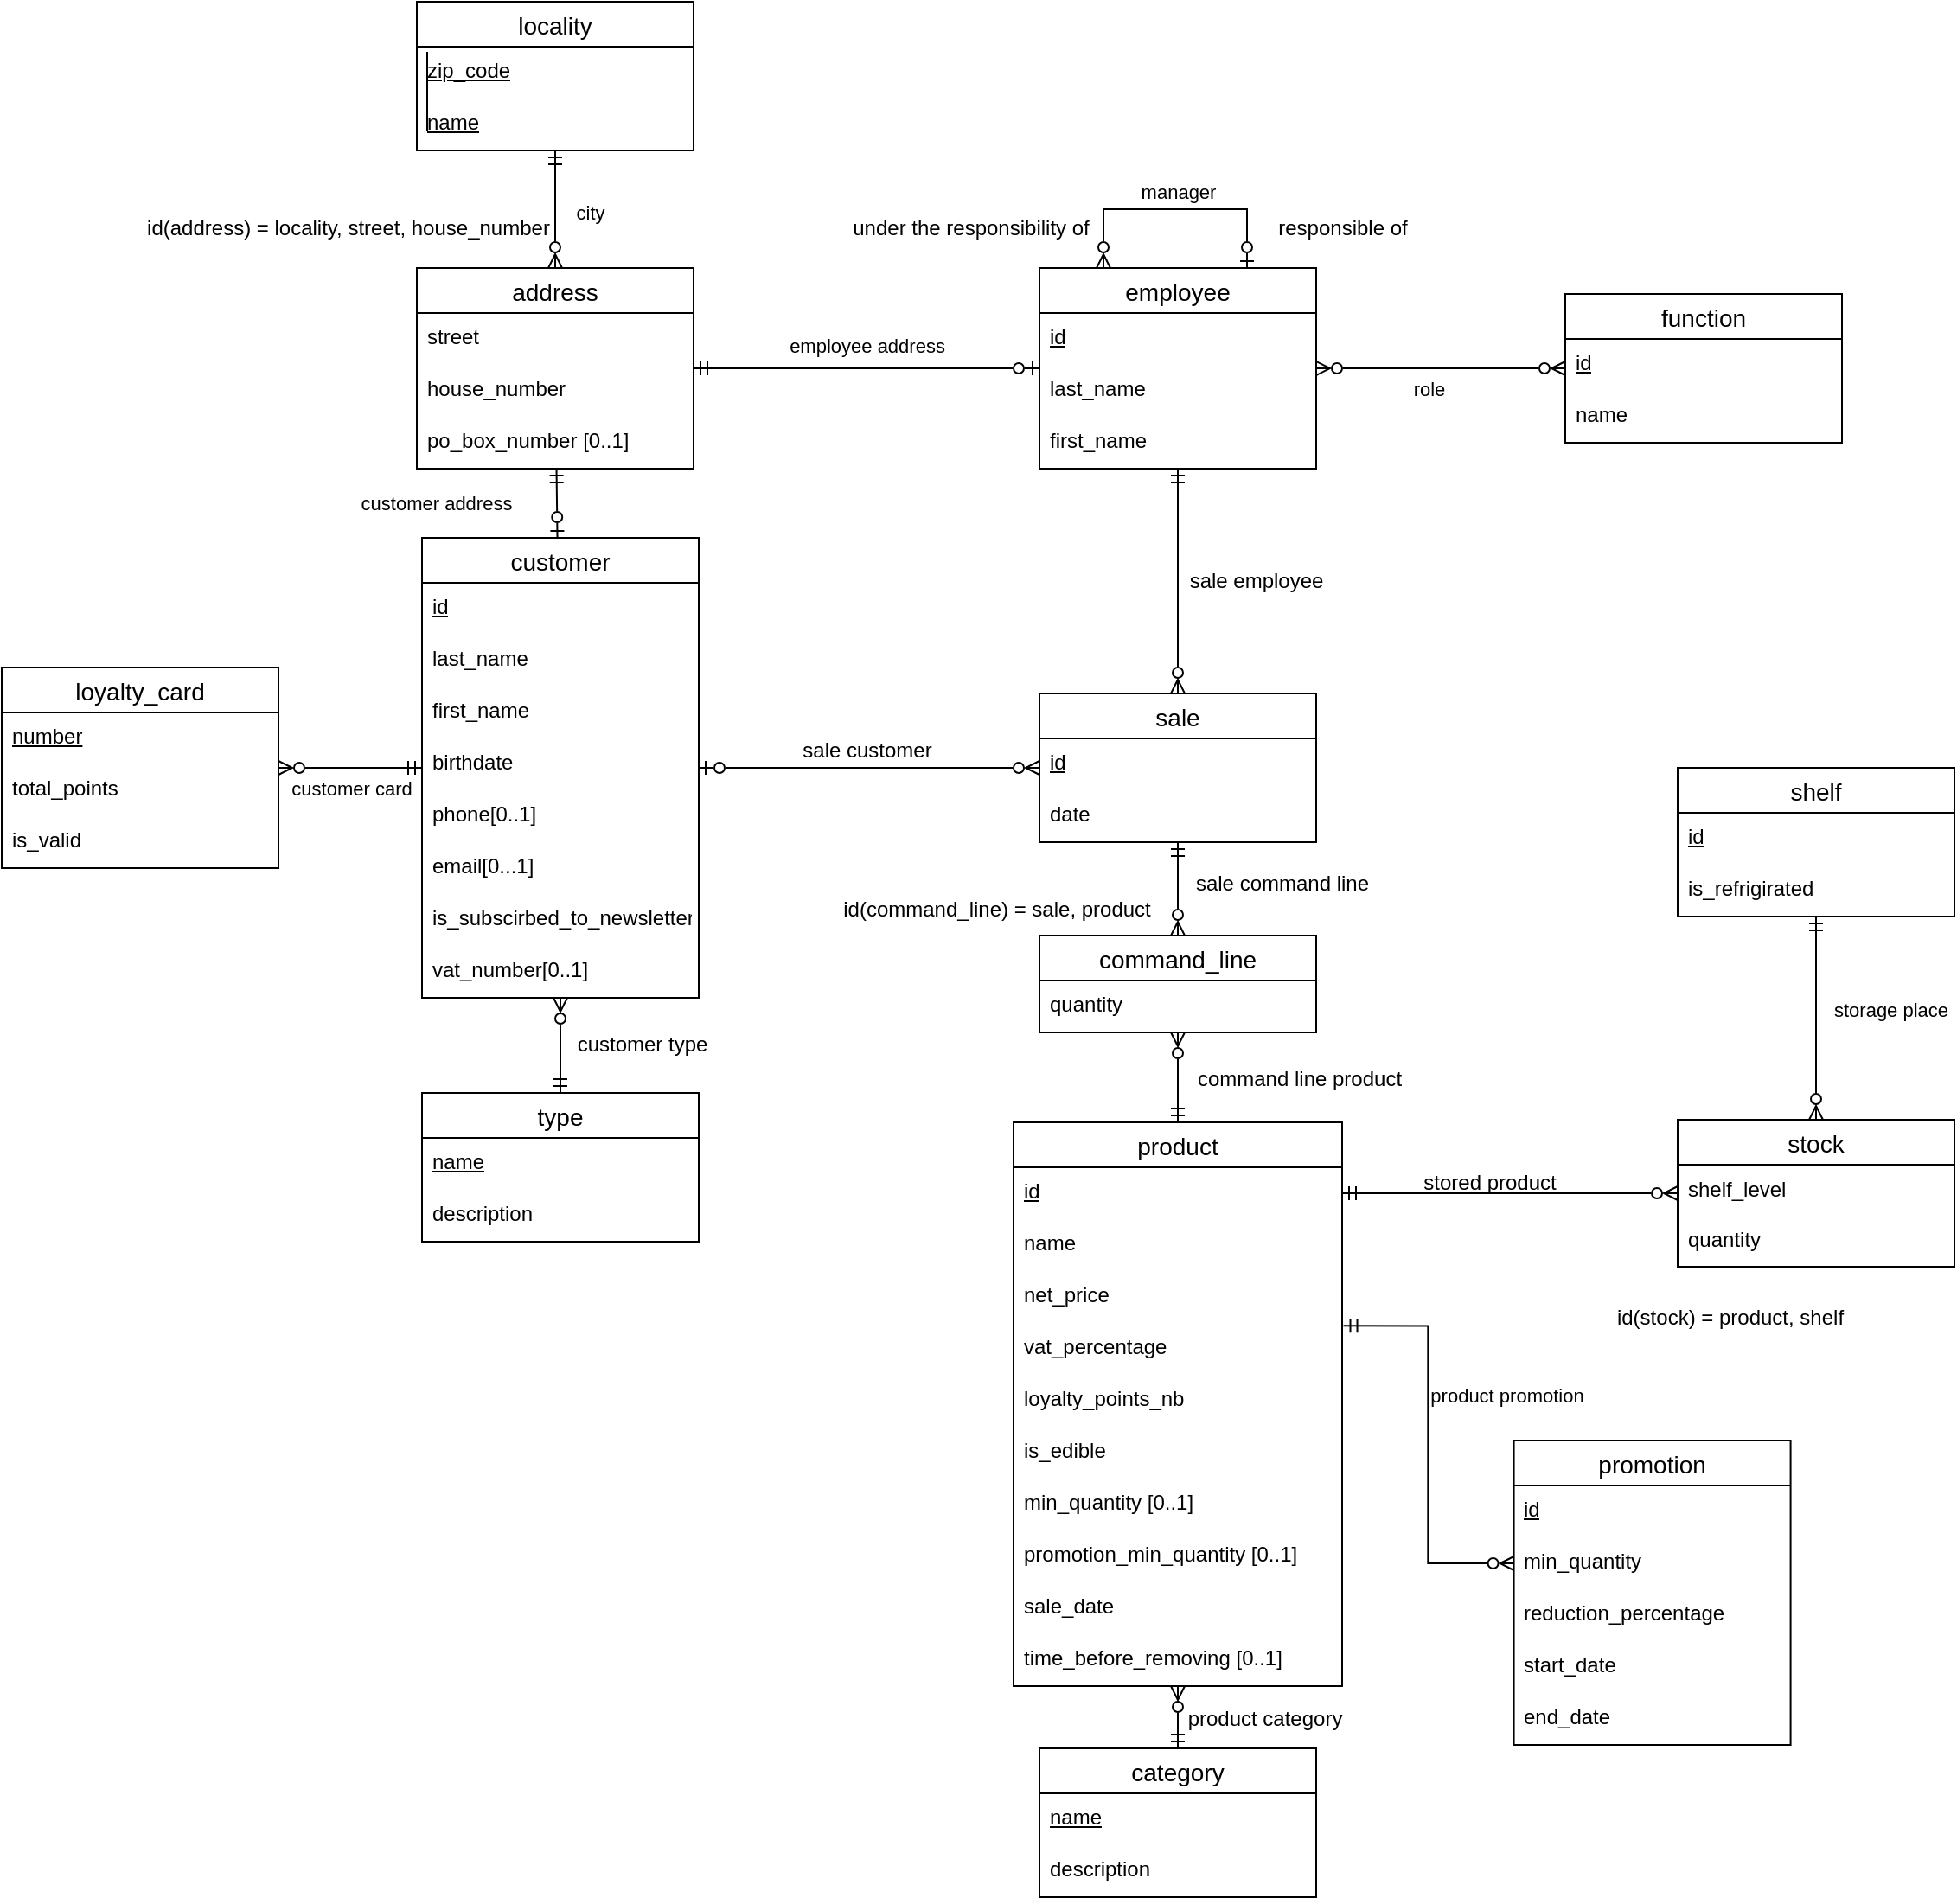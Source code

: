 <mxfile version="24.2.5" type="device">
  <diagram id="C5RBs43oDa-KdzZeNtuy" name="Page-1">
    <mxGraphModel dx="3088" dy="836" grid="0" gridSize="10" guides="1" tooltips="1" connect="1" arrows="1" fold="1" page="1" pageScale="1" pageWidth="1654" pageHeight="2336" math="0" shadow="0">
      <root>
        <mxCell id="WIyWlLk6GJQsqaUBKTNV-0" />
        <mxCell id="WIyWlLk6GJQsqaUBKTNV-1" parent="WIyWlLk6GJQsqaUBKTNV-0" />
        <mxCell id="dpNiXfFF5GGfgYgJXi4R-207" style="edgeStyle=orthogonalEdgeStyle;rounded=0;hachureGap=4;orthogonalLoop=1;jettySize=auto;html=1;endArrow=ERzeroToMany;endFill=0;startArrow=ERmandOne;startFill=0;" parent="WIyWlLk6GJQsqaUBKTNV-1" source="dpNiXfFF5GGfgYgJXi4R-37" target="dpNiXfFF5GGfgYgJXi4R-204" edge="1">
          <mxGeometry relative="1" as="geometry" />
        </mxCell>
        <mxCell id="dpNiXfFF5GGfgYgJXi4R-37" value="employee" style="swimlane;fontStyle=0;childLayout=stackLayout;horizontal=1;startSize=26;horizontalStack=0;resizeParent=1;resizeParentMax=0;resizeLast=0;collapsible=1;marginBottom=0;align=center;fontSize=14;" parent="WIyWlLk6GJQsqaUBKTNV-1" vertex="1">
          <mxGeometry x="-630" y="214" width="160" height="116" as="geometry" />
        </mxCell>
        <mxCell id="dpNiXfFF5GGfgYgJXi4R-38" value="&lt;u&gt;id&lt;/u&gt;" style="text;strokeColor=none;fillColor=none;spacingLeft=4;spacingRight=4;overflow=hidden;rotatable=0;points=[[0,0.5],[1,0.5]];portConstraint=eastwest;fontSize=12;whiteSpace=wrap;html=1;" parent="dpNiXfFF5GGfgYgJXi4R-37" vertex="1">
          <mxGeometry y="26" width="160" height="30" as="geometry" />
        </mxCell>
        <mxCell id="dpNiXfFF5GGfgYgJXi4R-39" value="last_name" style="text;strokeColor=none;fillColor=none;spacingLeft=4;spacingRight=4;overflow=hidden;rotatable=0;points=[[0,0.5],[1,0.5]];portConstraint=eastwest;fontSize=12;whiteSpace=wrap;html=1;" parent="dpNiXfFF5GGfgYgJXi4R-37" vertex="1">
          <mxGeometry y="56" width="160" height="30" as="geometry" />
        </mxCell>
        <mxCell id="dpNiXfFF5GGfgYgJXi4R-40" value="first_name" style="text;strokeColor=none;fillColor=none;spacingLeft=4;spacingRight=4;overflow=hidden;rotatable=0;points=[[0,0.5],[1,0.5]];portConstraint=eastwest;fontSize=12;whiteSpace=wrap;html=1;" parent="dpNiXfFF5GGfgYgJXi4R-37" vertex="1">
          <mxGeometry y="86" width="160" height="30" as="geometry" />
        </mxCell>
        <mxCell id="dpNiXfFF5GGfgYgJXi4R-49" value="manager" style="edgeStyle=orthogonalEdgeStyle;rounded=0;orthogonalLoop=1;jettySize=auto;html=1;startArrow=ERzeroToOne;startFill=0;endArrow=ERzeroToMany;endFill=0;exitX=0.75;exitY=0;exitDx=0;exitDy=0;" parent="WIyWlLk6GJQsqaUBKTNV-1" source="dpNiXfFF5GGfgYgJXi4R-37" target="dpNiXfFF5GGfgYgJXi4R-37" edge="1">
          <mxGeometry x="-0.017" y="-10" relative="1" as="geometry">
            <Array as="points">
              <mxPoint x="-510" y="180" />
              <mxPoint x="-593" y="180" />
            </Array>
            <mxPoint x="-510" y="80" as="sourcePoint" />
            <mxPoint x="-592.5" y="110" as="targetPoint" />
            <mxPoint as="offset" />
          </mxGeometry>
        </mxCell>
        <mxCell id="dpNiXfFF5GGfgYgJXi4R-50" value="responsible of" style="text;html=1;align=center;verticalAlign=middle;resizable=0;points=[];autosize=1;strokeColor=none;fillColor=none;" parent="WIyWlLk6GJQsqaUBKTNV-1" vertex="1">
          <mxGeometry x="-505" y="176" width="100" height="30" as="geometry" />
        </mxCell>
        <mxCell id="dpNiXfFF5GGfgYgJXi4R-51" value="under the responsibility of" style="text;html=1;align=center;verticalAlign=middle;resizable=0;points=[];autosize=1;strokeColor=none;fillColor=none;" parent="WIyWlLk6GJQsqaUBKTNV-1" vertex="1">
          <mxGeometry x="-750" y="176" width="160" height="30" as="geometry" />
        </mxCell>
        <mxCell id="dpNiXfFF5GGfgYgJXi4R-59" value="role" style="edgeStyle=orthogonalEdgeStyle;rounded=0;orthogonalLoop=1;jettySize=auto;html=1;startArrow=ERzeroToMany;startFill=0;endArrow=ERzeroToMany;endFill=0;" parent="WIyWlLk6GJQsqaUBKTNV-1" source="dpNiXfFF5GGfgYgJXi4R-162" target="dpNiXfFF5GGfgYgJXi4R-37" edge="1">
          <mxGeometry x="0.089" y="12" relative="1" as="geometry">
            <mxPoint x="-1" as="offset" />
            <mxPoint x="-320.0" y="257.98" as="sourcePoint" />
            <mxPoint x="-468.56" y="257.75" as="targetPoint" />
          </mxGeometry>
        </mxCell>
        <mxCell id="dpNiXfFF5GGfgYgJXi4R-70" value="address" style="swimlane;fontStyle=0;childLayout=stackLayout;horizontal=1;startSize=26;horizontalStack=0;resizeParent=1;resizeParentMax=0;resizeLast=0;collapsible=1;marginBottom=0;align=center;fontSize=14;" parent="WIyWlLk6GJQsqaUBKTNV-1" vertex="1">
          <mxGeometry x="-990" y="214" width="160" height="116" as="geometry" />
        </mxCell>
        <mxCell id="dpNiXfFF5GGfgYgJXi4R-71" value="street" style="text;strokeColor=none;fillColor=none;spacingLeft=4;spacingRight=4;overflow=hidden;rotatable=0;points=[[0,0.5],[1,0.5]];portConstraint=eastwest;fontSize=12;whiteSpace=wrap;html=1;" parent="dpNiXfFF5GGfgYgJXi4R-70" vertex="1">
          <mxGeometry y="26" width="160" height="30" as="geometry" />
        </mxCell>
        <mxCell id="dpNiXfFF5GGfgYgJXi4R-72" value="house_number" style="text;strokeColor=none;fillColor=none;spacingLeft=4;spacingRight=4;overflow=hidden;rotatable=0;points=[[0,0.5],[1,0.5]];portConstraint=eastwest;fontSize=12;whiteSpace=wrap;html=1;" parent="dpNiXfFF5GGfgYgJXi4R-70" vertex="1">
          <mxGeometry y="56" width="160" height="30" as="geometry" />
        </mxCell>
        <mxCell id="rM9jG47m31_URqmx05FJ-12" value="po_box_number [0..1]" style="text;strokeColor=none;fillColor=none;spacingLeft=4;spacingRight=4;overflow=hidden;rotatable=0;points=[[0,0.5],[1,0.5]];portConstraint=eastwest;fontSize=12;whiteSpace=wrap;html=1;" parent="dpNiXfFF5GGfgYgJXi4R-70" vertex="1">
          <mxGeometry y="86" width="160" height="30" as="geometry" />
        </mxCell>
        <mxCell id="dpNiXfFF5GGfgYgJXi4R-73" value="locality" style="swimlane;fontStyle=0;childLayout=stackLayout;horizontal=1;startSize=26;horizontalStack=0;resizeParent=1;resizeParentMax=0;resizeLast=0;collapsible=1;marginBottom=0;align=center;fontSize=14;" parent="WIyWlLk6GJQsqaUBKTNV-1" vertex="1">
          <mxGeometry x="-990" y="60" width="160" height="86" as="geometry" />
        </mxCell>
        <mxCell id="dpNiXfFF5GGfgYgJXi4R-74" value="zip_code" style="text;strokeColor=none;fillColor=none;spacingLeft=4;spacingRight=4;overflow=hidden;rotatable=0;points=[[0,0.5],[1,0.5]];portConstraint=eastwest;fontSize=12;whiteSpace=wrap;html=1;fontStyle=4" parent="dpNiXfFF5GGfgYgJXi4R-73" vertex="1">
          <mxGeometry y="26" width="160" height="30" as="geometry" />
        </mxCell>
        <mxCell id="dpNiXfFF5GGfgYgJXi4R-75" value="" style="endArrow=none;html=1;rounded=0;" parent="dpNiXfFF5GGfgYgJXi4R-73" edge="1">
          <mxGeometry width="50" height="50" relative="1" as="geometry">
            <mxPoint x="6" y="75" as="sourcePoint" />
            <mxPoint x="6" y="29" as="targetPoint" />
          </mxGeometry>
        </mxCell>
        <mxCell id="dpNiXfFF5GGfgYgJXi4R-76" value="name" style="text;strokeColor=none;fillColor=none;spacingLeft=4;spacingRight=4;overflow=hidden;rotatable=0;points=[[0,0.5],[1,0.5]];portConstraint=eastwest;fontSize=12;whiteSpace=wrap;html=1;fontStyle=4" parent="dpNiXfFF5GGfgYgJXi4R-73" vertex="1">
          <mxGeometry y="56" width="160" height="30" as="geometry" />
        </mxCell>
        <mxCell id="dpNiXfFF5GGfgYgJXi4R-77" value="city" style="endArrow=ERzeroToMany;html=1;rounded=0;startArrow=ERmandOne;startFill=0;endFill=0;" parent="WIyWlLk6GJQsqaUBKTNV-1" source="dpNiXfFF5GGfgYgJXi4R-73" target="dpNiXfFF5GGfgYgJXi4R-70" edge="1">
          <mxGeometry x="0.048" y="20" relative="1" as="geometry">
            <mxPoint x="-350" y="290" as="sourcePoint" />
            <mxPoint x="-190" y="290" as="targetPoint" />
            <mxPoint as="offset" />
          </mxGeometry>
        </mxCell>
        <mxCell id="dpNiXfFF5GGfgYgJXi4R-78" value="employee address" style="endArrow=ERzeroToOne;html=1;rounded=0;startArrow=ERmandOne;startFill=0;endFill=0;" parent="WIyWlLk6GJQsqaUBKTNV-1" source="dpNiXfFF5GGfgYgJXi4R-70" target="dpNiXfFF5GGfgYgJXi4R-37" edge="1">
          <mxGeometry y="13" relative="1" as="geometry">
            <mxPoint x="-320" y="600" as="sourcePoint" />
            <mxPoint x="-160" y="600" as="targetPoint" />
            <mxPoint as="offset" />
          </mxGeometry>
        </mxCell>
        <mxCell id="O0_nuu1xnX9HIHcT5xvd-1" style="edgeStyle=orthogonalEdgeStyle;rounded=0;orthogonalLoop=1;jettySize=auto;html=1;endArrow=ERzeroToMany;endFill=0;startArrow=ERzeroToOne;startFill=0;" parent="WIyWlLk6GJQsqaUBKTNV-1" source="dpNiXfFF5GGfgYgJXi4R-79" target="dpNiXfFF5GGfgYgJXi4R-204" edge="1">
          <mxGeometry relative="1" as="geometry" />
        </mxCell>
        <mxCell id="rM9jG47m31_URqmx05FJ-7" style="edgeStyle=orthogonalEdgeStyle;rounded=0;orthogonalLoop=1;jettySize=auto;html=1;endArrow=ERmandOne;endFill=0;startArrow=ERzeroToMany;startFill=0;" parent="WIyWlLk6GJQsqaUBKTNV-1" source="dpNiXfFF5GGfgYgJXi4R-79" target="rM9jG47m31_URqmx05FJ-0" edge="1">
          <mxGeometry relative="1" as="geometry" />
        </mxCell>
        <mxCell id="dpNiXfFF5GGfgYgJXi4R-79" value="customer" style="swimlane;fontStyle=0;childLayout=stackLayout;horizontal=1;startSize=26;horizontalStack=0;resizeParent=1;resizeParentMax=0;resizeLast=0;collapsible=1;marginBottom=0;align=center;fontSize=14;" parent="WIyWlLk6GJQsqaUBKTNV-1" vertex="1">
          <mxGeometry x="-987" y="370" width="160" height="266" as="geometry" />
        </mxCell>
        <mxCell id="dpNiXfFF5GGfgYgJXi4R-80" value="&lt;u&gt;id&lt;/u&gt;" style="text;strokeColor=none;fillColor=none;spacingLeft=4;spacingRight=4;overflow=hidden;rotatable=0;points=[[0,0.5],[1,0.5]];portConstraint=eastwest;fontSize=12;whiteSpace=wrap;html=1;" parent="dpNiXfFF5GGfgYgJXi4R-79" vertex="1">
          <mxGeometry y="26" width="160" height="30" as="geometry" />
        </mxCell>
        <mxCell id="dpNiXfFF5GGfgYgJXi4R-81" value="last_name" style="text;strokeColor=none;fillColor=none;spacingLeft=4;spacingRight=4;overflow=hidden;rotatable=0;points=[[0,0.5],[1,0.5]];portConstraint=eastwest;fontSize=12;whiteSpace=wrap;html=1;" parent="dpNiXfFF5GGfgYgJXi4R-79" vertex="1">
          <mxGeometry y="56" width="160" height="30" as="geometry" />
        </mxCell>
        <mxCell id="dpNiXfFF5GGfgYgJXi4R-82" value="first_name" style="text;strokeColor=none;fillColor=none;spacingLeft=4;spacingRight=4;overflow=hidden;rotatable=0;points=[[0,0.5],[1,0.5]];portConstraint=eastwest;fontSize=12;whiteSpace=wrap;html=1;" parent="dpNiXfFF5GGfgYgJXi4R-79" vertex="1">
          <mxGeometry y="86" width="160" height="30" as="geometry" />
        </mxCell>
        <mxCell id="O0_nuu1xnX9HIHcT5xvd-6" value="birthdate" style="text;strokeColor=none;fillColor=none;spacingLeft=4;spacingRight=4;overflow=hidden;rotatable=0;points=[[0,0.5],[1,0.5]];portConstraint=eastwest;fontSize=12;whiteSpace=wrap;html=1;" parent="dpNiXfFF5GGfgYgJXi4R-79" vertex="1">
          <mxGeometry y="116" width="160" height="30" as="geometry" />
        </mxCell>
        <mxCell id="dpNiXfFF5GGfgYgJXi4R-84" value="phone[0..1]" style="text;strokeColor=none;fillColor=none;spacingLeft=4;spacingRight=4;overflow=hidden;rotatable=0;points=[[0,0.5],[1,0.5]];portConstraint=eastwest;fontSize=12;whiteSpace=wrap;html=1;" parent="dpNiXfFF5GGfgYgJXi4R-79" vertex="1">
          <mxGeometry y="146" width="160" height="30" as="geometry" />
        </mxCell>
        <mxCell id="dpNiXfFF5GGfgYgJXi4R-83" value="email[0...1]" style="text;strokeColor=none;fillColor=none;spacingLeft=4;spacingRight=4;overflow=hidden;rotatable=0;points=[[0,0.5],[1,0.5]];portConstraint=eastwest;fontSize=12;whiteSpace=wrap;html=1;" parent="dpNiXfFF5GGfgYgJXi4R-79" vertex="1">
          <mxGeometry y="176" width="160" height="30" as="geometry" />
        </mxCell>
        <mxCell id="O0_nuu1xnX9HIHcT5xvd-7" value="is_subscirbed_to_newsletter" style="text;strokeColor=none;fillColor=none;spacingLeft=4;spacingRight=4;overflow=hidden;rotatable=0;points=[[0,0.5],[1,0.5]];portConstraint=eastwest;fontSize=12;whiteSpace=wrap;html=1;" parent="dpNiXfFF5GGfgYgJXi4R-79" vertex="1">
          <mxGeometry y="206" width="160" height="30" as="geometry" />
        </mxCell>
        <mxCell id="dpNiXfFF5GGfgYgJXi4R-89" value="vat_number[0..1]" style="text;strokeColor=none;fillColor=none;spacingLeft=4;spacingRight=4;overflow=hidden;rotatable=0;points=[[0,0.5],[1,0.5]];portConstraint=eastwest;fontSize=12;whiteSpace=wrap;html=1;" parent="dpNiXfFF5GGfgYgJXi4R-79" vertex="1">
          <mxGeometry y="236" width="160" height="30" as="geometry" />
        </mxCell>
        <mxCell id="dpNiXfFF5GGfgYgJXi4R-90" value="customer address" style="endArrow=ERzeroToOne;html=1;rounded=0;startArrow=ERmandOne;startFill=0;endFill=0;" parent="WIyWlLk6GJQsqaUBKTNV-1" source="dpNiXfFF5GGfgYgJXi4R-70" target="dpNiXfFF5GGfgYgJXi4R-79" edge="1">
          <mxGeometry x="-0.026" y="-70" relative="1" as="geometry">
            <mxPoint x="-310" y="520" as="sourcePoint" />
            <mxPoint x="-150" y="520" as="targetPoint" />
            <mxPoint as="offset" />
          </mxGeometry>
        </mxCell>
        <mxCell id="dpNiXfFF5GGfgYgJXi4R-202" style="edgeStyle=orthogonalEdgeStyle;rounded=0;hachureGap=4;orthogonalLoop=1;jettySize=auto;html=1;endArrow=ERzeroToMany;endFill=0;startArrow=ERmandOne;startFill=0;" parent="WIyWlLk6GJQsqaUBKTNV-1" source="dpNiXfFF5GGfgYgJXi4R-117" target="dpNiXfFF5GGfgYgJXi4R-198" edge="1">
          <mxGeometry relative="1" as="geometry" />
        </mxCell>
        <mxCell id="dpNiXfFF5GGfgYgJXi4R-117" value="product" style="swimlane;fontStyle=0;childLayout=stackLayout;horizontal=1;startSize=26;horizontalStack=0;resizeParent=1;resizeParentMax=0;resizeLast=0;collapsible=1;marginBottom=0;align=center;fontSize=14;" parent="WIyWlLk6GJQsqaUBKTNV-1" vertex="1">
          <mxGeometry x="-645" y="708" width="190" height="326" as="geometry" />
        </mxCell>
        <mxCell id="dpNiXfFF5GGfgYgJXi4R-118" value="&lt;u&gt;id&lt;/u&gt;" style="text;strokeColor=none;fillColor=none;spacingLeft=4;spacingRight=4;overflow=hidden;rotatable=0;points=[[0,0.5],[1,0.5]];portConstraint=eastwest;fontSize=12;whiteSpace=wrap;html=1;" parent="dpNiXfFF5GGfgYgJXi4R-117" vertex="1">
          <mxGeometry y="26" width="190" height="30" as="geometry" />
        </mxCell>
        <mxCell id="dpNiXfFF5GGfgYgJXi4R-119" value="name" style="text;strokeColor=none;fillColor=none;spacingLeft=4;spacingRight=4;overflow=hidden;rotatable=0;points=[[0,0.5],[1,0.5]];portConstraint=eastwest;fontSize=12;whiteSpace=wrap;html=1;" parent="dpNiXfFF5GGfgYgJXi4R-117" vertex="1">
          <mxGeometry y="56" width="190" height="30" as="geometry" />
        </mxCell>
        <mxCell id="dpNiXfFF5GGfgYgJXi4R-120" value="net_price" style="text;strokeColor=none;fillColor=none;spacingLeft=4;spacingRight=4;overflow=hidden;rotatable=0;points=[[0,0.5],[1,0.5]];portConstraint=eastwest;fontSize=12;whiteSpace=wrap;html=1;" parent="dpNiXfFF5GGfgYgJXi4R-117" vertex="1">
          <mxGeometry y="86" width="190" height="30" as="geometry" />
        </mxCell>
        <mxCell id="dpNiXfFF5GGfgYgJXi4R-121" value="vat_percentage" style="text;strokeColor=none;fillColor=none;spacingLeft=4;spacingRight=4;overflow=hidden;rotatable=0;points=[[0,0.5],[1,0.5]];portConstraint=eastwest;fontSize=12;whiteSpace=wrap;html=1;" parent="dpNiXfFF5GGfgYgJXi4R-117" vertex="1">
          <mxGeometry y="116" width="190" height="30" as="geometry" />
        </mxCell>
        <mxCell id="dpNiXfFF5GGfgYgJXi4R-122" value="loyalty_points_nb" style="text;strokeColor=none;fillColor=none;spacingLeft=4;spacingRight=4;overflow=hidden;rotatable=0;points=[[0,0.5],[1,0.5]];portConstraint=eastwest;fontSize=12;whiteSpace=wrap;html=1;" parent="dpNiXfFF5GGfgYgJXi4R-117" vertex="1">
          <mxGeometry y="146" width="190" height="30" as="geometry" />
        </mxCell>
        <mxCell id="dpNiXfFF5GGfgYgJXi4R-123" value="is_edible" style="text;strokeColor=none;fillColor=none;spacingLeft=4;spacingRight=4;overflow=hidden;rotatable=0;points=[[0,0.5],[1,0.5]];portConstraint=eastwest;fontSize=12;whiteSpace=wrap;html=1;" parent="dpNiXfFF5GGfgYgJXi4R-117" vertex="1">
          <mxGeometry y="176" width="190" height="30" as="geometry" />
        </mxCell>
        <mxCell id="dpNiXfFF5GGfgYgJXi4R-124" value="min_quantity [0..1]" style="text;strokeColor=none;fillColor=none;spacingLeft=4;spacingRight=4;overflow=hidden;rotatable=0;points=[[0,0.5],[1,0.5]];portConstraint=eastwest;fontSize=12;whiteSpace=wrap;html=1;" parent="dpNiXfFF5GGfgYgJXi4R-117" vertex="1">
          <mxGeometry y="206" width="190" height="30" as="geometry" />
        </mxCell>
        <mxCell id="dpNiXfFF5GGfgYgJXi4R-125" value="promotion_min_quantity [0..1]" style="text;strokeColor=none;fillColor=none;spacingLeft=4;spacingRight=4;overflow=hidden;rotatable=0;points=[[0,0.5],[1,0.5]];portConstraint=eastwest;fontSize=12;whiteSpace=wrap;html=1;" parent="dpNiXfFF5GGfgYgJXi4R-117" vertex="1">
          <mxGeometry y="236" width="190" height="30" as="geometry" />
        </mxCell>
        <mxCell id="O0_nuu1xnX9HIHcT5xvd-2" value="sale_date" style="text;strokeColor=none;fillColor=none;spacingLeft=4;spacingRight=4;overflow=hidden;rotatable=0;points=[[0,0.5],[1,0.5]];portConstraint=eastwest;fontSize=12;whiteSpace=wrap;html=1;" parent="dpNiXfFF5GGfgYgJXi4R-117" vertex="1">
          <mxGeometry y="266" width="190" height="30" as="geometry" />
        </mxCell>
        <mxCell id="O0_nuu1xnX9HIHcT5xvd-3" value="time_before_removing [0..1]" style="text;strokeColor=none;fillColor=none;spacingLeft=4;spacingRight=4;overflow=hidden;rotatable=0;points=[[0,0.5],[1,0.5]];portConstraint=eastwest;fontSize=12;whiteSpace=wrap;html=1;" parent="dpNiXfFF5GGfgYgJXi4R-117" vertex="1">
          <mxGeometry y="296" width="190" height="30" as="geometry" />
        </mxCell>
        <mxCell id="dpNiXfFF5GGfgYgJXi4R-129" value="storage place" style="edgeStyle=orthogonalEdgeStyle;rounded=0;orthogonalLoop=1;jettySize=auto;html=1;endArrow=ERzeroToMany;endFill=0;startArrow=ERmandOne;startFill=0;" parent="WIyWlLk6GJQsqaUBKTNV-1" source="dpNiXfFF5GGfgYgJXi4R-130" target="dpNiXfFF5GGfgYgJXi4R-148" edge="1">
          <mxGeometry x="-0.092" y="43" relative="1" as="geometry">
            <Array as="points" />
            <mxPoint as="offset" />
          </mxGeometry>
        </mxCell>
        <mxCell id="dpNiXfFF5GGfgYgJXi4R-130" value="shelf" style="swimlane;fontStyle=0;childLayout=stackLayout;horizontal=1;startSize=26;horizontalStack=0;resizeParent=1;resizeParentMax=0;resizeLast=0;collapsible=1;marginBottom=0;align=center;fontSize=14;" parent="WIyWlLk6GJQsqaUBKTNV-1" vertex="1">
          <mxGeometry x="-261" y="503" width="160" height="86" as="geometry" />
        </mxCell>
        <mxCell id="dpNiXfFF5GGfgYgJXi4R-131" value="id" style="text;strokeColor=none;fillColor=none;spacingLeft=4;spacingRight=4;overflow=hidden;rotatable=0;points=[[0,0.5],[1,0.5]];portConstraint=eastwest;fontSize=12;whiteSpace=wrap;html=1;fontStyle=4" parent="dpNiXfFF5GGfgYgJXi4R-130" vertex="1">
          <mxGeometry y="26" width="160" height="30" as="geometry" />
        </mxCell>
        <mxCell id="dpNiXfFF5GGfgYgJXi4R-135" value="is_refrigirated" style="text;strokeColor=none;fillColor=none;spacingLeft=4;spacingRight=4;overflow=hidden;rotatable=0;points=[[0,0.5],[1,0.5]];portConstraint=eastwest;fontSize=12;whiteSpace=wrap;html=1;fontStyle=0" parent="dpNiXfFF5GGfgYgJXi4R-130" vertex="1">
          <mxGeometry y="56" width="160" height="30" as="geometry" />
        </mxCell>
        <mxCell id="dpNiXfFF5GGfgYgJXi4R-139" style="edgeStyle=orthogonalEdgeStyle;rounded=0;orthogonalLoop=1;jettySize=auto;html=1;exitX=0;exitY=0.5;exitDx=0;exitDy=0;entryX=1.004;entryY=0.056;entryDx=0;entryDy=0;endArrow=ERmandOne;endFill=0;startArrow=ERzeroToMany;startFill=0;entryPerimeter=0;" parent="WIyWlLk6GJQsqaUBKTNV-1" source="dpNiXfFF5GGfgYgJXi4R-142" target="dpNiXfFF5GGfgYgJXi4R-121" edge="1">
          <mxGeometry relative="1" as="geometry" />
        </mxCell>
        <mxCell id="dpNiXfFF5GGfgYgJXi4R-140" value="product promotion" style="edgeLabel;html=1;align=center;verticalAlign=middle;resizable=0;points=[];" parent="dpNiXfFF5GGfgYgJXi4R-139" vertex="1" connectable="0">
          <mxGeometry x="-0.079" y="2" relative="1" as="geometry">
            <mxPoint x="47" y="-38" as="offset" />
          </mxGeometry>
        </mxCell>
        <mxCell id="dpNiXfFF5GGfgYgJXi4R-141" value="promotion" style="swimlane;fontStyle=0;childLayout=stackLayout;horizontal=1;startSize=26;horizontalStack=0;resizeParent=1;resizeParentMax=0;resizeLast=0;collapsible=1;marginBottom=0;align=center;fontSize=14;" parent="WIyWlLk6GJQsqaUBKTNV-1" vertex="1">
          <mxGeometry x="-355.71" y="892" width="160" height="176" as="geometry" />
        </mxCell>
        <mxCell id="ImNDgt6pC5tH9OHiYjq7-0" value="id" style="text;strokeColor=none;fillColor=none;spacingLeft=4;spacingRight=4;overflow=hidden;rotatable=0;points=[[0,0.5],[1,0.5]];portConstraint=eastwest;fontSize=12;whiteSpace=wrap;html=1;fontStyle=4" parent="dpNiXfFF5GGfgYgJXi4R-141" vertex="1">
          <mxGeometry y="26" width="160" height="30" as="geometry" />
        </mxCell>
        <mxCell id="dpNiXfFF5GGfgYgJXi4R-142" value="min_quantity" style="text;strokeColor=none;fillColor=none;spacingLeft=4;spacingRight=4;overflow=hidden;rotatable=0;points=[[0,0.5],[1,0.5]];portConstraint=eastwest;fontSize=12;whiteSpace=wrap;html=1;fontStyle=0" parent="dpNiXfFF5GGfgYgJXi4R-141" vertex="1">
          <mxGeometry y="56" width="160" height="30" as="geometry" />
        </mxCell>
        <mxCell id="dpNiXfFF5GGfgYgJXi4R-143" value="reduction_percentage" style="text;strokeColor=none;fillColor=none;spacingLeft=4;spacingRight=4;overflow=hidden;rotatable=0;points=[[0,0.5],[1,0.5]];portConstraint=eastwest;fontSize=12;whiteSpace=wrap;html=1;fontStyle=0" parent="dpNiXfFF5GGfgYgJXi4R-141" vertex="1">
          <mxGeometry y="86" width="160" height="30" as="geometry" />
        </mxCell>
        <mxCell id="dpNiXfFF5GGfgYgJXi4R-145" value="start_date" style="text;strokeColor=none;fillColor=none;spacingLeft=4;spacingRight=4;overflow=hidden;rotatable=0;points=[[0,0.5],[1,0.5]];portConstraint=eastwest;fontSize=12;whiteSpace=wrap;html=1;fontStyle=0" parent="dpNiXfFF5GGfgYgJXi4R-141" vertex="1">
          <mxGeometry y="116" width="160" height="30" as="geometry" />
        </mxCell>
        <mxCell id="dpNiXfFF5GGfgYgJXi4R-146" value="end_date" style="text;strokeColor=none;fillColor=none;spacingLeft=4;spacingRight=4;overflow=hidden;rotatable=0;points=[[0,0.5],[1,0.5]];portConstraint=eastwest;fontSize=12;whiteSpace=wrap;html=1;fontStyle=0" parent="dpNiXfFF5GGfgYgJXi4R-141" vertex="1">
          <mxGeometry y="146" width="160" height="30" as="geometry" />
        </mxCell>
        <mxCell id="dpNiXfFF5GGfgYgJXi4R-148" value="stock" style="swimlane;fontStyle=0;childLayout=stackLayout;horizontal=1;startSize=26;horizontalStack=0;resizeParent=1;resizeParentMax=0;resizeLast=0;collapsible=1;marginBottom=0;align=center;fontSize=14;" parent="WIyWlLk6GJQsqaUBKTNV-1" vertex="1">
          <mxGeometry x="-261" y="706.5" width="160" height="85" as="geometry" />
        </mxCell>
        <mxCell id="o-PNxYGuxIIQIiiD8UL3-0" value="shelf_level" style="text;strokeColor=none;fillColor=none;spacingLeft=4;spacingRight=4;overflow=hidden;rotatable=0;points=[[0,0.5],[1,0.5]];portConstraint=eastwest;fontSize=12;whiteSpace=wrap;html=1;" parent="dpNiXfFF5GGfgYgJXi4R-148" vertex="1">
          <mxGeometry y="26" width="160" height="29" as="geometry" />
        </mxCell>
        <mxCell id="dpNiXfFF5GGfgYgJXi4R-149" value="quantity" style="text;strokeColor=none;fillColor=none;spacingLeft=4;spacingRight=4;overflow=hidden;rotatable=0;points=[[0,0.5],[1,0.5]];portConstraint=eastwest;fontSize=12;whiteSpace=wrap;html=1;" parent="dpNiXfFF5GGfgYgJXi4R-148" vertex="1">
          <mxGeometry y="55" width="160" height="30" as="geometry" />
        </mxCell>
        <mxCell id="dpNiXfFF5GGfgYgJXi4R-150" value="id(stock) = product, shelf" style="text;html=1;align=center;verticalAlign=middle;resizable=0;points=[];autosize=1;strokeColor=none;fillColor=none;" parent="WIyWlLk6GJQsqaUBKTNV-1" vertex="1">
          <mxGeometry x="-306" y="806" width="150" height="30" as="geometry" />
        </mxCell>
        <mxCell id="dpNiXfFF5GGfgYgJXi4R-151" value="id(address) = locality, street, house_number" style="text;html=1;align=center;verticalAlign=middle;resizable=0;points=[];autosize=1;strokeColor=none;fillColor=none;" parent="WIyWlLk6GJQsqaUBKTNV-1" vertex="1">
          <mxGeometry x="-1160" y="176" width="260" height="30" as="geometry" />
        </mxCell>
        <mxCell id="dpNiXfFF5GGfgYgJXi4R-157" value="customer card" style="edgeStyle=orthogonalEdgeStyle;rounded=0;orthogonalLoop=1;jettySize=auto;html=1;endArrow=ERmandOne;endFill=0;startArrow=ERzeroToMany;startFill=0;" parent="WIyWlLk6GJQsqaUBKTNV-1" source="dpNiXfFF5GGfgYgJXi4R-158" target="dpNiXfFF5GGfgYgJXi4R-79" edge="1">
          <mxGeometry y="-12" relative="1" as="geometry">
            <mxPoint as="offset" />
          </mxGeometry>
        </mxCell>
        <mxCell id="dpNiXfFF5GGfgYgJXi4R-158" value="loyalty_card" style="swimlane;fontStyle=0;childLayout=stackLayout;horizontal=1;startSize=26;horizontalStack=0;resizeParent=1;resizeParentMax=0;resizeLast=0;collapsible=1;marginBottom=0;align=center;fontSize=14;" parent="WIyWlLk6GJQsqaUBKTNV-1" vertex="1">
          <mxGeometry x="-1230" y="445" width="160" height="116" as="geometry" />
        </mxCell>
        <mxCell id="dpNiXfFF5GGfgYgJXi4R-159" value="number" style="text;strokeColor=none;fillColor=none;spacingLeft=4;spacingRight=4;overflow=hidden;rotatable=0;points=[[0,0.5],[1,0.5]];portConstraint=eastwest;fontSize=12;whiteSpace=wrap;html=1;fontStyle=4" parent="dpNiXfFF5GGfgYgJXi4R-158" vertex="1">
          <mxGeometry y="26" width="160" height="30" as="geometry" />
        </mxCell>
        <mxCell id="dpNiXfFF5GGfgYgJXi4R-160" value="total_points" style="text;strokeColor=none;fillColor=none;spacingLeft=4;spacingRight=4;overflow=hidden;rotatable=0;points=[[0,0.5],[1,0.5]];portConstraint=eastwest;fontSize=12;whiteSpace=wrap;html=1;" parent="dpNiXfFF5GGfgYgJXi4R-158" vertex="1">
          <mxGeometry y="56" width="160" height="30" as="geometry" />
        </mxCell>
        <mxCell id="dpNiXfFF5GGfgYgJXi4R-161" value="is_valid" style="text;strokeColor=none;fillColor=none;spacingLeft=4;spacingRight=4;overflow=hidden;rotatable=0;points=[[0,0.5],[1,0.5]];portConstraint=eastwest;fontSize=12;whiteSpace=wrap;html=1;" parent="dpNiXfFF5GGfgYgJXi4R-158" vertex="1">
          <mxGeometry y="86" width="160" height="30" as="geometry" />
        </mxCell>
        <mxCell id="dpNiXfFF5GGfgYgJXi4R-162" value="function" style="swimlane;fontStyle=0;childLayout=stackLayout;horizontal=1;startSize=26;horizontalStack=0;resizeParent=1;resizeParentMax=0;resizeLast=0;collapsible=1;marginBottom=0;align=center;fontSize=14;" parent="WIyWlLk6GJQsqaUBKTNV-1" vertex="1">
          <mxGeometry x="-326" y="229" width="160" height="86" as="geometry" />
        </mxCell>
        <mxCell id="dpNiXfFF5GGfgYgJXi4R-163" value="&lt;u&gt;id&lt;/u&gt;" style="text;strokeColor=none;fillColor=none;spacingLeft=4;spacingRight=4;overflow=hidden;rotatable=0;points=[[0,0.5],[1,0.5]];portConstraint=eastwest;fontSize=12;whiteSpace=wrap;html=1;" parent="dpNiXfFF5GGfgYgJXi4R-162" vertex="1">
          <mxGeometry y="26" width="160" height="30" as="geometry" />
        </mxCell>
        <mxCell id="O0_nuu1xnX9HIHcT5xvd-0" value="name" style="text;strokeColor=none;fillColor=none;spacingLeft=4;spacingRight=4;overflow=hidden;rotatable=0;points=[[0,0.5],[1,0.5]];portConstraint=eastwest;fontSize=12;whiteSpace=wrap;html=1;" parent="dpNiXfFF5GGfgYgJXi4R-162" vertex="1">
          <mxGeometry y="56" width="160" height="30" as="geometry" />
        </mxCell>
        <mxCell id="dpNiXfFF5GGfgYgJXi4R-166" value="category" style="swimlane;fontStyle=0;childLayout=stackLayout;horizontal=1;startSize=26;horizontalStack=0;resizeParent=1;resizeParentMax=0;resizeLast=0;collapsible=1;marginBottom=0;align=center;fontSize=14;" parent="WIyWlLk6GJQsqaUBKTNV-1" vertex="1">
          <mxGeometry x="-630" y="1070" width="160" height="86" as="geometry" />
        </mxCell>
        <mxCell id="dpNiXfFF5GGfgYgJXi4R-167" value="name" style="text;strokeColor=none;fillColor=none;spacingLeft=4;spacingRight=4;overflow=hidden;rotatable=0;points=[[0,0.5],[1,0.5]];portConstraint=eastwest;fontSize=12;whiteSpace=wrap;html=1;fontStyle=4" parent="dpNiXfFF5GGfgYgJXi4R-166" vertex="1">
          <mxGeometry y="26" width="160" height="30" as="geometry" />
        </mxCell>
        <mxCell id="O0_nuu1xnX9HIHcT5xvd-5" value="description" style="text;strokeColor=none;fillColor=none;spacingLeft=4;spacingRight=4;overflow=hidden;rotatable=0;points=[[0,0.5],[1,0.5]];portConstraint=eastwest;fontSize=12;whiteSpace=wrap;html=1;fontStyle=0" parent="dpNiXfFF5GGfgYgJXi4R-166" vertex="1">
          <mxGeometry y="56" width="160" height="30" as="geometry" />
        </mxCell>
        <mxCell id="dpNiXfFF5GGfgYgJXi4R-175" value="" style="endArrow=ERmandOne;html=1;rounded=0;startArrow=ERzeroToMany;startFill=0;endFill=0;" parent="WIyWlLk6GJQsqaUBKTNV-1" source="dpNiXfFF5GGfgYgJXi4R-117" target="dpNiXfFF5GGfgYgJXi4R-166" edge="1">
          <mxGeometry relative="1" as="geometry">
            <mxPoint x="-661" y="962" as="sourcePoint" />
            <mxPoint x="-501" y="962" as="targetPoint" />
          </mxGeometry>
        </mxCell>
        <mxCell id="dpNiXfFF5GGfgYgJXi4R-197" style="edgeStyle=orthogonalEdgeStyle;rounded=0;hachureGap=4;orthogonalLoop=1;jettySize=auto;html=1;exitX=1;exitY=0.5;exitDx=0;exitDy=0;startArrow=ERmandOne;startFill=0;endArrow=ERzeroToMany;endFill=0;" parent="WIyWlLk6GJQsqaUBKTNV-1" source="dpNiXfFF5GGfgYgJXi4R-118" target="dpNiXfFF5GGfgYgJXi4R-148" edge="1">
          <mxGeometry relative="1" as="geometry" />
        </mxCell>
        <mxCell id="dpNiXfFF5GGfgYgJXi4R-206" style="edgeStyle=orthogonalEdgeStyle;rounded=0;hachureGap=4;orthogonalLoop=1;jettySize=auto;html=1;startArrow=ERzeroToMany;startFill=0;endArrow=ERmandOne;endFill=0;" parent="WIyWlLk6GJQsqaUBKTNV-1" source="dpNiXfFF5GGfgYgJXi4R-198" target="dpNiXfFF5GGfgYgJXi4R-204" edge="1">
          <mxGeometry relative="1" as="geometry">
            <mxPoint x="-550" y="720" as="sourcePoint" />
          </mxGeometry>
        </mxCell>
        <mxCell id="dpNiXfFF5GGfgYgJXi4R-198" value="command_line" style="swimlane;fontStyle=0;childLayout=stackLayout;horizontal=1;startSize=26;horizontalStack=0;resizeParent=1;resizeParentMax=0;resizeLast=0;collapsible=1;marginBottom=0;align=center;fontSize=14;" parent="WIyWlLk6GJQsqaUBKTNV-1" vertex="1">
          <mxGeometry x="-630" y="600" width="160" height="56" as="geometry" />
        </mxCell>
        <mxCell id="rM9jG47m31_URqmx05FJ-6" value="quantity" style="text;strokeColor=none;fillColor=none;spacingLeft=4;spacingRight=4;overflow=hidden;rotatable=0;points=[[0,0.5],[1,0.5]];portConstraint=eastwest;fontSize=12;whiteSpace=wrap;html=1;" parent="dpNiXfFF5GGfgYgJXi4R-198" vertex="1">
          <mxGeometry y="26" width="160" height="30" as="geometry" />
        </mxCell>
        <mxCell id="dpNiXfFF5GGfgYgJXi4R-204" value="sale" style="swimlane;fontStyle=0;childLayout=stackLayout;horizontal=1;startSize=26;horizontalStack=0;resizeParent=1;resizeParentMax=0;resizeLast=0;collapsible=1;marginBottom=0;align=center;fontSize=14;" parent="WIyWlLk6GJQsqaUBKTNV-1" vertex="1">
          <mxGeometry x="-630" y="460" width="160" height="86" as="geometry" />
        </mxCell>
        <mxCell id="dpNiXfFF5GGfgYgJXi4R-205" value="id" style="text;strokeColor=none;fillColor=none;spacingLeft=4;spacingRight=4;overflow=hidden;rotatable=0;points=[[0,0.5],[1,0.5]];portConstraint=eastwest;fontSize=12;whiteSpace=wrap;html=1;fontStyle=4" parent="dpNiXfFF5GGfgYgJXi4R-204" vertex="1">
          <mxGeometry y="26" width="160" height="30" as="geometry" />
        </mxCell>
        <mxCell id="O0_nuu1xnX9HIHcT5xvd-4" value="date" style="text;strokeColor=none;fillColor=none;spacingLeft=4;spacingRight=4;overflow=hidden;rotatable=0;points=[[0,0.5],[1,0.5]];portConstraint=eastwest;fontSize=12;whiteSpace=wrap;html=1;" parent="dpNiXfFF5GGfgYgJXi4R-204" vertex="1">
          <mxGeometry y="56" width="160" height="30" as="geometry" />
        </mxCell>
        <mxCell id="rM9jG47m31_URqmx05FJ-0" value="type" style="swimlane;fontStyle=0;childLayout=stackLayout;horizontal=1;startSize=26;horizontalStack=0;resizeParent=1;resizeParentMax=0;resizeLast=0;collapsible=1;marginBottom=0;align=center;fontSize=14;" parent="WIyWlLk6GJQsqaUBKTNV-1" vertex="1">
          <mxGeometry x="-987" y="691" width="160" height="86" as="geometry" />
        </mxCell>
        <mxCell id="rM9jG47m31_URqmx05FJ-4" value="name" style="text;strokeColor=none;fillColor=none;spacingLeft=4;spacingRight=4;overflow=hidden;rotatable=0;points=[[0,0.5],[1,0.5]];portConstraint=eastwest;fontSize=12;whiteSpace=wrap;html=1;fontStyle=4" parent="rM9jG47m31_URqmx05FJ-0" vertex="1">
          <mxGeometry y="26" width="160" height="30" as="geometry" />
        </mxCell>
        <mxCell id="rM9jG47m31_URqmx05FJ-5" value="description" style="text;strokeColor=none;fillColor=none;spacingLeft=4;spacingRight=4;overflow=hidden;rotatable=0;points=[[0,0.5],[1,0.5]];portConstraint=eastwest;fontSize=12;whiteSpace=wrap;html=1;" parent="rM9jG47m31_URqmx05FJ-0" vertex="1">
          <mxGeometry y="56" width="160" height="30" as="geometry" />
        </mxCell>
        <mxCell id="rM9jG47m31_URqmx05FJ-10" value="id(command_line) = sale, product" style="text;html=1;align=center;verticalAlign=middle;resizable=0;points=[];autosize=1;strokeColor=none;fillColor=none;" parent="WIyWlLk6GJQsqaUBKTNV-1" vertex="1">
          <mxGeometry x="-755" y="570" width="200" height="30" as="geometry" />
        </mxCell>
        <mxCell id="ioKO3cDUffyF3aqg0VpE-0" value="customer type" style="text;html=1;align=center;verticalAlign=middle;resizable=0;points=[];autosize=1;strokeColor=none;fillColor=none;" parent="WIyWlLk6GJQsqaUBKTNV-1" vertex="1">
          <mxGeometry x="-910" y="648" width="100" height="30" as="geometry" />
        </mxCell>
        <mxCell id="ioKO3cDUffyF3aqg0VpE-1" value="sale customer" style="text;html=1;align=center;verticalAlign=middle;resizable=0;points=[];autosize=1;strokeColor=none;fillColor=none;" parent="WIyWlLk6GJQsqaUBKTNV-1" vertex="1">
          <mxGeometry x="-780" y="478" width="100" height="30" as="geometry" />
        </mxCell>
        <mxCell id="ioKO3cDUffyF3aqg0VpE-2" value="sale employee" style="text;html=1;align=center;verticalAlign=middle;resizable=0;points=[];autosize=1;strokeColor=none;fillColor=none;" parent="WIyWlLk6GJQsqaUBKTNV-1" vertex="1">
          <mxGeometry x="-555" y="380" width="100" height="30" as="geometry" />
        </mxCell>
        <mxCell id="ioKO3cDUffyF3aqg0VpE-3" value="sale command line" style="text;html=1;align=center;verticalAlign=middle;resizable=0;points=[];autosize=1;strokeColor=none;fillColor=none;" parent="WIyWlLk6GJQsqaUBKTNV-1" vertex="1">
          <mxGeometry x="-550" y="555" width="120" height="30" as="geometry" />
        </mxCell>
        <mxCell id="ioKO3cDUffyF3aqg0VpE-4" value="command line product" style="text;html=1;align=center;verticalAlign=middle;resizable=0;points=[];autosize=1;strokeColor=none;fillColor=none;" parent="WIyWlLk6GJQsqaUBKTNV-1" vertex="1">
          <mxGeometry x="-550" y="668" width="140" height="30" as="geometry" />
        </mxCell>
        <mxCell id="ioKO3cDUffyF3aqg0VpE-5" value="product category" style="text;html=1;align=center;verticalAlign=middle;resizable=0;points=[];autosize=1;strokeColor=none;fillColor=none;" parent="WIyWlLk6GJQsqaUBKTNV-1" vertex="1">
          <mxGeometry x="-555" y="1038" width="110" height="30" as="geometry" />
        </mxCell>
        <mxCell id="ioKO3cDUffyF3aqg0VpE-6" value="stored product" style="text;html=1;align=center;verticalAlign=middle;resizable=0;points=[];autosize=1;strokeColor=none;fillColor=none;" parent="WIyWlLk6GJQsqaUBKTNV-1" vertex="1">
          <mxGeometry x="-420" y="728" width="100" height="30" as="geometry" />
        </mxCell>
      </root>
    </mxGraphModel>
  </diagram>
</mxfile>
